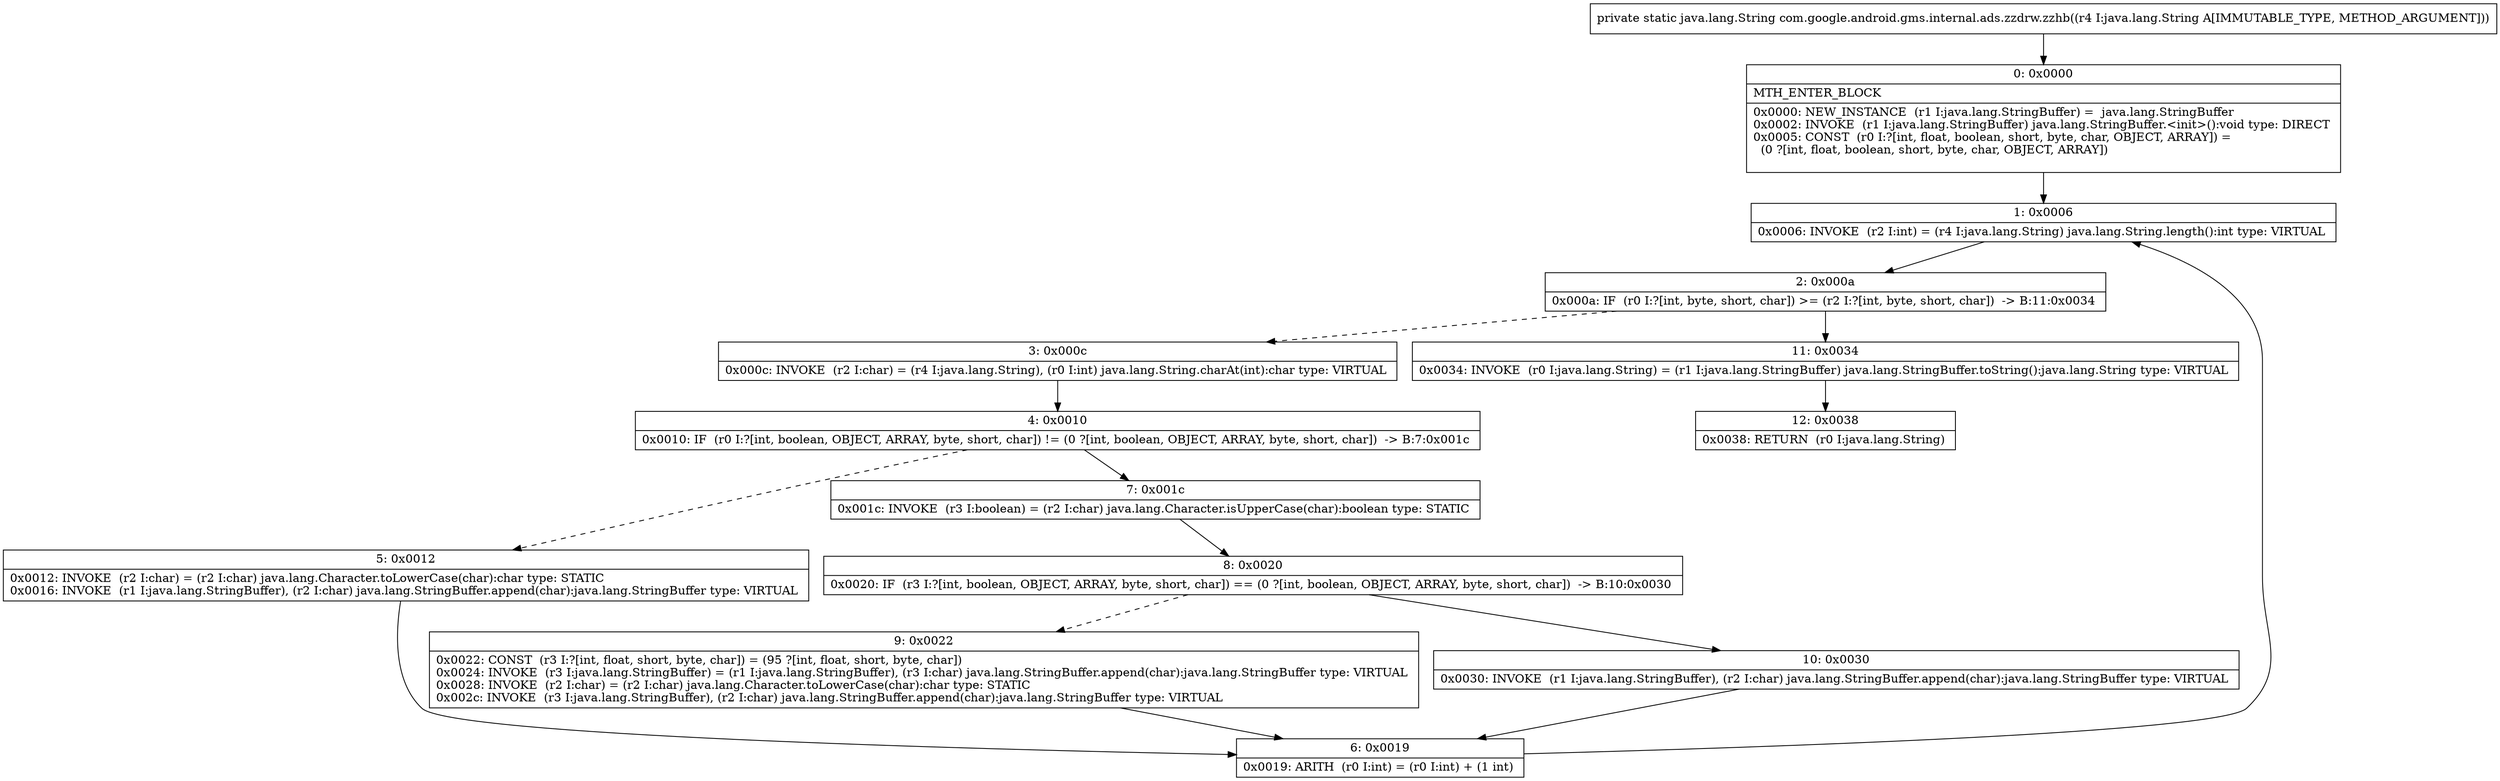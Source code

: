 digraph "CFG forcom.google.android.gms.internal.ads.zzdrw.zzhb(Ljava\/lang\/String;)Ljava\/lang\/String;" {
Node_0 [shape=record,label="{0\:\ 0x0000|MTH_ENTER_BLOCK\l|0x0000: NEW_INSTANCE  (r1 I:java.lang.StringBuffer) =  java.lang.StringBuffer \l0x0002: INVOKE  (r1 I:java.lang.StringBuffer) java.lang.StringBuffer.\<init\>():void type: DIRECT \l0x0005: CONST  (r0 I:?[int, float, boolean, short, byte, char, OBJECT, ARRAY]) = \l  (0 ?[int, float, boolean, short, byte, char, OBJECT, ARRAY])\l \l}"];
Node_1 [shape=record,label="{1\:\ 0x0006|0x0006: INVOKE  (r2 I:int) = (r4 I:java.lang.String) java.lang.String.length():int type: VIRTUAL \l}"];
Node_2 [shape=record,label="{2\:\ 0x000a|0x000a: IF  (r0 I:?[int, byte, short, char]) \>= (r2 I:?[int, byte, short, char])  \-\> B:11:0x0034 \l}"];
Node_3 [shape=record,label="{3\:\ 0x000c|0x000c: INVOKE  (r2 I:char) = (r4 I:java.lang.String), (r0 I:int) java.lang.String.charAt(int):char type: VIRTUAL \l}"];
Node_4 [shape=record,label="{4\:\ 0x0010|0x0010: IF  (r0 I:?[int, boolean, OBJECT, ARRAY, byte, short, char]) != (0 ?[int, boolean, OBJECT, ARRAY, byte, short, char])  \-\> B:7:0x001c \l}"];
Node_5 [shape=record,label="{5\:\ 0x0012|0x0012: INVOKE  (r2 I:char) = (r2 I:char) java.lang.Character.toLowerCase(char):char type: STATIC \l0x0016: INVOKE  (r1 I:java.lang.StringBuffer), (r2 I:char) java.lang.StringBuffer.append(char):java.lang.StringBuffer type: VIRTUAL \l}"];
Node_6 [shape=record,label="{6\:\ 0x0019|0x0019: ARITH  (r0 I:int) = (r0 I:int) + (1 int) \l}"];
Node_7 [shape=record,label="{7\:\ 0x001c|0x001c: INVOKE  (r3 I:boolean) = (r2 I:char) java.lang.Character.isUpperCase(char):boolean type: STATIC \l}"];
Node_8 [shape=record,label="{8\:\ 0x0020|0x0020: IF  (r3 I:?[int, boolean, OBJECT, ARRAY, byte, short, char]) == (0 ?[int, boolean, OBJECT, ARRAY, byte, short, char])  \-\> B:10:0x0030 \l}"];
Node_9 [shape=record,label="{9\:\ 0x0022|0x0022: CONST  (r3 I:?[int, float, short, byte, char]) = (95 ?[int, float, short, byte, char]) \l0x0024: INVOKE  (r3 I:java.lang.StringBuffer) = (r1 I:java.lang.StringBuffer), (r3 I:char) java.lang.StringBuffer.append(char):java.lang.StringBuffer type: VIRTUAL \l0x0028: INVOKE  (r2 I:char) = (r2 I:char) java.lang.Character.toLowerCase(char):char type: STATIC \l0x002c: INVOKE  (r3 I:java.lang.StringBuffer), (r2 I:char) java.lang.StringBuffer.append(char):java.lang.StringBuffer type: VIRTUAL \l}"];
Node_10 [shape=record,label="{10\:\ 0x0030|0x0030: INVOKE  (r1 I:java.lang.StringBuffer), (r2 I:char) java.lang.StringBuffer.append(char):java.lang.StringBuffer type: VIRTUAL \l}"];
Node_11 [shape=record,label="{11\:\ 0x0034|0x0034: INVOKE  (r0 I:java.lang.String) = (r1 I:java.lang.StringBuffer) java.lang.StringBuffer.toString():java.lang.String type: VIRTUAL \l}"];
Node_12 [shape=record,label="{12\:\ 0x0038|0x0038: RETURN  (r0 I:java.lang.String) \l}"];
MethodNode[shape=record,label="{private static java.lang.String com.google.android.gms.internal.ads.zzdrw.zzhb((r4 I:java.lang.String A[IMMUTABLE_TYPE, METHOD_ARGUMENT])) }"];
MethodNode -> Node_0;
Node_0 -> Node_1;
Node_1 -> Node_2;
Node_2 -> Node_3[style=dashed];
Node_2 -> Node_11;
Node_3 -> Node_4;
Node_4 -> Node_5[style=dashed];
Node_4 -> Node_7;
Node_5 -> Node_6;
Node_6 -> Node_1;
Node_7 -> Node_8;
Node_8 -> Node_9[style=dashed];
Node_8 -> Node_10;
Node_9 -> Node_6;
Node_10 -> Node_6;
Node_11 -> Node_12;
}

